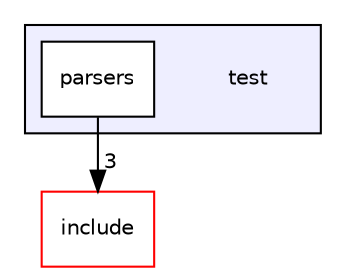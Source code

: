 digraph "test" {
  compound=true
  node [ fontsize="10", fontname="Helvetica"];
  edge [ labelfontsize="10", labelfontname="Helvetica"];
  subgraph clusterdir_13e138d54eb8818da29c3992edef070a {
    graph [ bgcolor="#eeeeff", pencolor="black", label="" URL="dir_13e138d54eb8818da29c3992edef070a.html"];
    dir_13e138d54eb8818da29c3992edef070a [shape=plaintext label="test"];
    dir_812c36ca5e7cbe86d4d7cbe0e4b93100 [shape=box label="parsers" color="black" fillcolor="white" style="filled" URL="dir_812c36ca5e7cbe86d4d7cbe0e4b93100.html"];
  }
  dir_d44c64559bbebec7f509842c48db8b23 [shape=box label="include" fillcolor="white" style="filled" color="red" URL="dir_d44c64559bbebec7f509842c48db8b23.html"];
  dir_812c36ca5e7cbe86d4d7cbe0e4b93100->dir_d44c64559bbebec7f509842c48db8b23 [headlabel="3", labeldistance=1.5 headhref="dir_000003_000006.html"];
}
